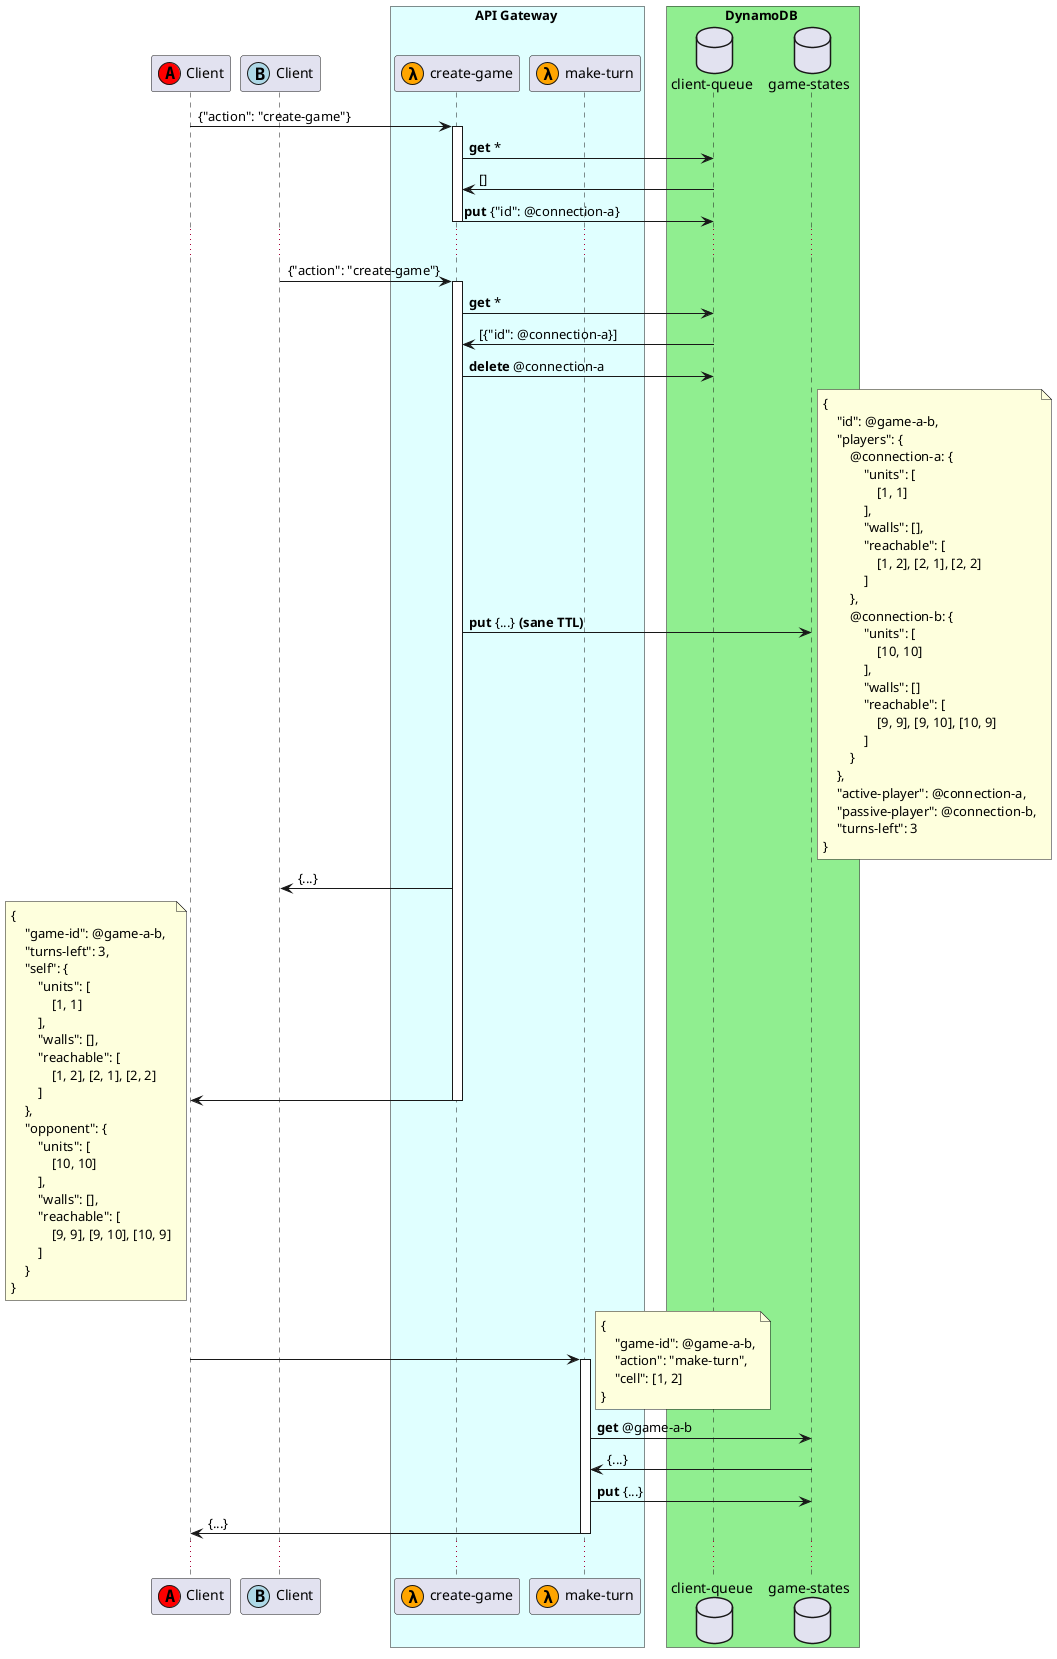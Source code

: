 @startuml

skinparam boxpadding 10

participant Client as a <<(A,red)>>
participant Client as b <<(B,lightblue)>>

box API Gateway #lightcyan
    participant "create-game" as lg <<(λ,orange)>>
    participant "make-turn" as lt <<(λ,orange)>>
end box

box DynamoDB #lightgreen
database "client-queue" as clients
database "game-states" as games
end box

a -> lg ++ : {"action": "create-game"}
lg -> clients : **get** *
clients -> lg : []
lg -> clients -- : **put** {"id": @connection-a}

...

b -> lg ++ : {"action": "create-game"}
lg -> clients : **get** *
clients -> lg : [{"id": @connection-a}]
lg -> clients : **delete** @connection-a
lg -> games : **put** {...} **(sane TTL)**
note right
{
    "id": @game-a-b,
    "players": {
        @connection-a: {
            "units": [
                [1, 1]
            ],
            "walls": [],
            "reachable": [
                [1, 2], [2, 1], [2, 2]
            ]
        },
        @connection-b: {
            "units": [
                [10, 10]
            ],
            "walls": []
            "reachable": [
                [9, 9], [9, 10], [10, 9]
            ]
        }
    },
    "active-player": @connection-a,
    "passive-player": @connection-b,
    "turns-left": 3
}
end note

lg -> b : {...}
lg -> a --
note left
{
    "game-id": @game-a-b,
    "turns-left": 3,
    "self": {
        "units": [
            [1, 1]
        ],
        "walls": [],
        "reachable": [
            [1, 2], [2, 1], [2, 2]
        ]
    },
    "opponent": {
        "units": [
            [10, 10]
        ],
        "walls": [],
        "reachable": [
            [9, 9], [9, 10], [10, 9]
        ]
    }
}
end note

a -> lt ++
note right
{
    "game-id": @game-a-b,
    "action": "make-turn",
    "cell": [1, 2]
}
end note

lt -> games : **get** @game-a-b
games -> lt : {...}
lt -> games : **put** {...}
lt -> a -- : {...}

...

@enduml
